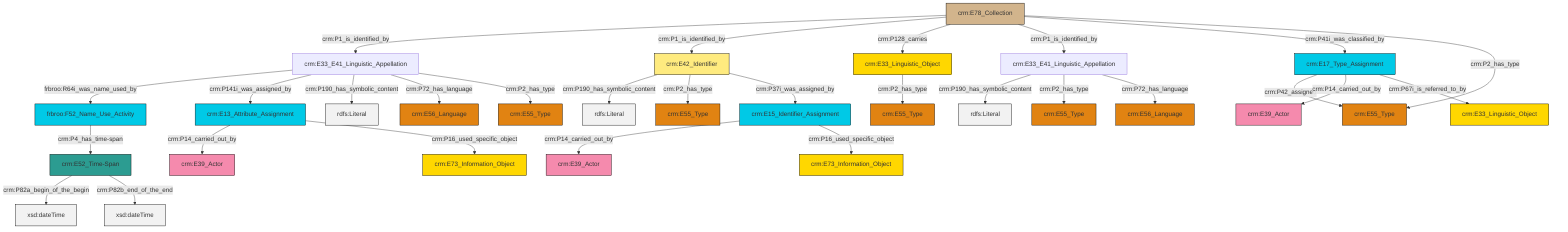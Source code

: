 graph TD
classDef Literal fill:#f2f2f2,stroke:#000000;
classDef CRM_Entity fill:#FFFFFF,stroke:#000000;
classDef Temporal_Entity fill:#00C9E6, stroke:#000000;
classDef Type fill:#E18312, stroke:#000000;
classDef Time-Span fill:#2C9C91, stroke:#000000;
classDef Appellation fill:#FFEB7F, stroke:#000000;
classDef Place fill:#008836, stroke:#000000;
classDef Persistent_Item fill:#B266B2, stroke:#000000;
classDef Conceptual_Object fill:#FFD700, stroke:#000000;
classDef Physical_Thing fill:#D2B48C, stroke:#000000;
classDef Actor fill:#f58aad, stroke:#000000;
classDef PC_Classes fill:#4ce600, stroke:#000000;
classDef Multi fill:#cccccc,stroke:#000000;

2["crm:E33_E41_Linguistic_Appellation"]:::Default -->|crm:P190_has_symbolic_content| 3[rdfs:Literal]:::Literal
10["crm:E33_Linguistic_Object"]:::Conceptual_Object -->|crm:P2_has_type| 11["crm:E55_Type"]:::Type
12["crm:E33_E41_Linguistic_Appellation"]:::Default -->|frbroo:R64i_was_name_used_by| 13["frbroo:F52_Name_Use_Activity"]:::Temporal_Entity
12["crm:E33_E41_Linguistic_Appellation"]:::Default -->|crm:P141i_was_assigned_by| 14["crm:E13_Attribute_Assignment"]:::Temporal_Entity
6["crm:E42_Identifier"]:::Appellation -->|crm:P190_has_symbolic_content| 15[rdfs:Literal]:::Literal
16["crm:E78_Collection"]:::Physical_Thing -->|crm:P1_is_identified_by| 12["crm:E33_E41_Linguistic_Appellation"]:::Default
6["crm:E42_Identifier"]:::Appellation -->|crm:P2_has_type| 19["crm:E55_Type"]:::Type
16["crm:E78_Collection"]:::Physical_Thing -->|crm:P1_is_identified_by| 6["crm:E42_Identifier"]:::Appellation
16["crm:E78_Collection"]:::Physical_Thing -->|crm:P128_carries| 10["crm:E33_Linguistic_Object"]:::Conceptual_Object
21["crm:E15_Identifier_Assignment"]:::Temporal_Entity -->|crm:P14_carried_out_by| 22["crm:E39_Actor"]:::Actor
12["crm:E33_E41_Linguistic_Appellation"]:::Default -->|crm:P190_has_symbolic_content| 23[rdfs:Literal]:::Literal
12["crm:E33_E41_Linguistic_Appellation"]:::Default -->|crm:P72_has_language| 27["crm:E56_Language"]:::Type
28["crm:E17_Type_Assignment"]:::Temporal_Entity -->|crm:P42_assigned| 8["crm:E55_Type"]:::Type
13["frbroo:F52_Name_Use_Activity"]:::Temporal_Entity -->|crm:P4_has_time-span| 29["crm:E52_Time-Span"]:::Time-Span
16["crm:E78_Collection"]:::Physical_Thing -->|crm:P1_is_identified_by| 2["crm:E33_E41_Linguistic_Appellation"]:::Default
29["crm:E52_Time-Span"]:::Time-Span -->|crm:P82a_begin_of_the_begin| 30[xsd:dateTime]:::Literal
28["crm:E17_Type_Assignment"]:::Temporal_Entity -->|crm:P14_carried_out_by| 17["crm:E39_Actor"]:::Actor
16["crm:E78_Collection"]:::Physical_Thing -->|crm:P41i_was_classified_by| 28["crm:E17_Type_Assignment"]:::Temporal_Entity
21["crm:E15_Identifier_Assignment"]:::Temporal_Entity -->|crm:P16_used_specific_object| 32["crm:E73_Information_Object"]:::Conceptual_Object
2["crm:E33_E41_Linguistic_Appellation"]:::Default -->|crm:P2_has_type| 4["crm:E55_Type"]:::Type
12["crm:E33_E41_Linguistic_Appellation"]:::Default -->|crm:P2_has_type| 34["crm:E55_Type"]:::Type
6["crm:E42_Identifier"]:::Appellation -->|crm:P37i_was_assigned_by| 21["crm:E15_Identifier_Assignment"]:::Temporal_Entity
28["crm:E17_Type_Assignment"]:::Temporal_Entity -->|crm:P67i_is_referred_to_by| 39["crm:E33_Linguistic_Object"]:::Conceptual_Object
2["crm:E33_E41_Linguistic_Appellation"]:::Default -->|crm:P72_has_language| 25["crm:E56_Language"]:::Type
14["crm:E13_Attribute_Assignment"]:::Temporal_Entity -->|crm:P14_carried_out_by| 36["crm:E39_Actor"]:::Actor
14["crm:E13_Attribute_Assignment"]:::Temporal_Entity -->|crm:P16_used_specific_object| 0["crm:E73_Information_Object"]:::Conceptual_Object
16["crm:E78_Collection"]:::Physical_Thing -->|crm:P2_has_type| 8["crm:E55_Type"]:::Type
29["crm:E52_Time-Span"]:::Time-Span -->|crm:P82b_end_of_the_end| 48[xsd:dateTime]:::Literal